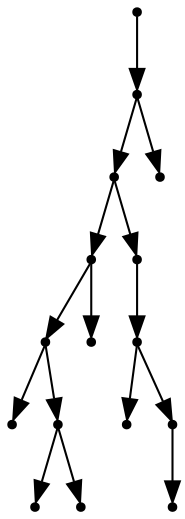 digraph {
  15 [shape=point];
  14 [shape=point];
  12 [shape=point];
  6 [shape=point];
  4 [shape=point];
  0 [shape=point];
  3 [shape=point];
  1 [shape=point];
  2 [shape=point];
  5 [shape=point];
  11 [shape=point];
  10 [shape=point];
  7 [shape=point];
  9 [shape=point];
  8 [shape=point];
  13 [shape=point];
15 -> 14;
14 -> 12;
12 -> 6;
6 -> 4;
4 -> 0;
4 -> 3;
3 -> 1;
3 -> 2;
6 -> 5;
12 -> 11;
11 -> 10;
10 -> 7;
10 -> 9;
9 -> 8;
14 -> 13;
}
